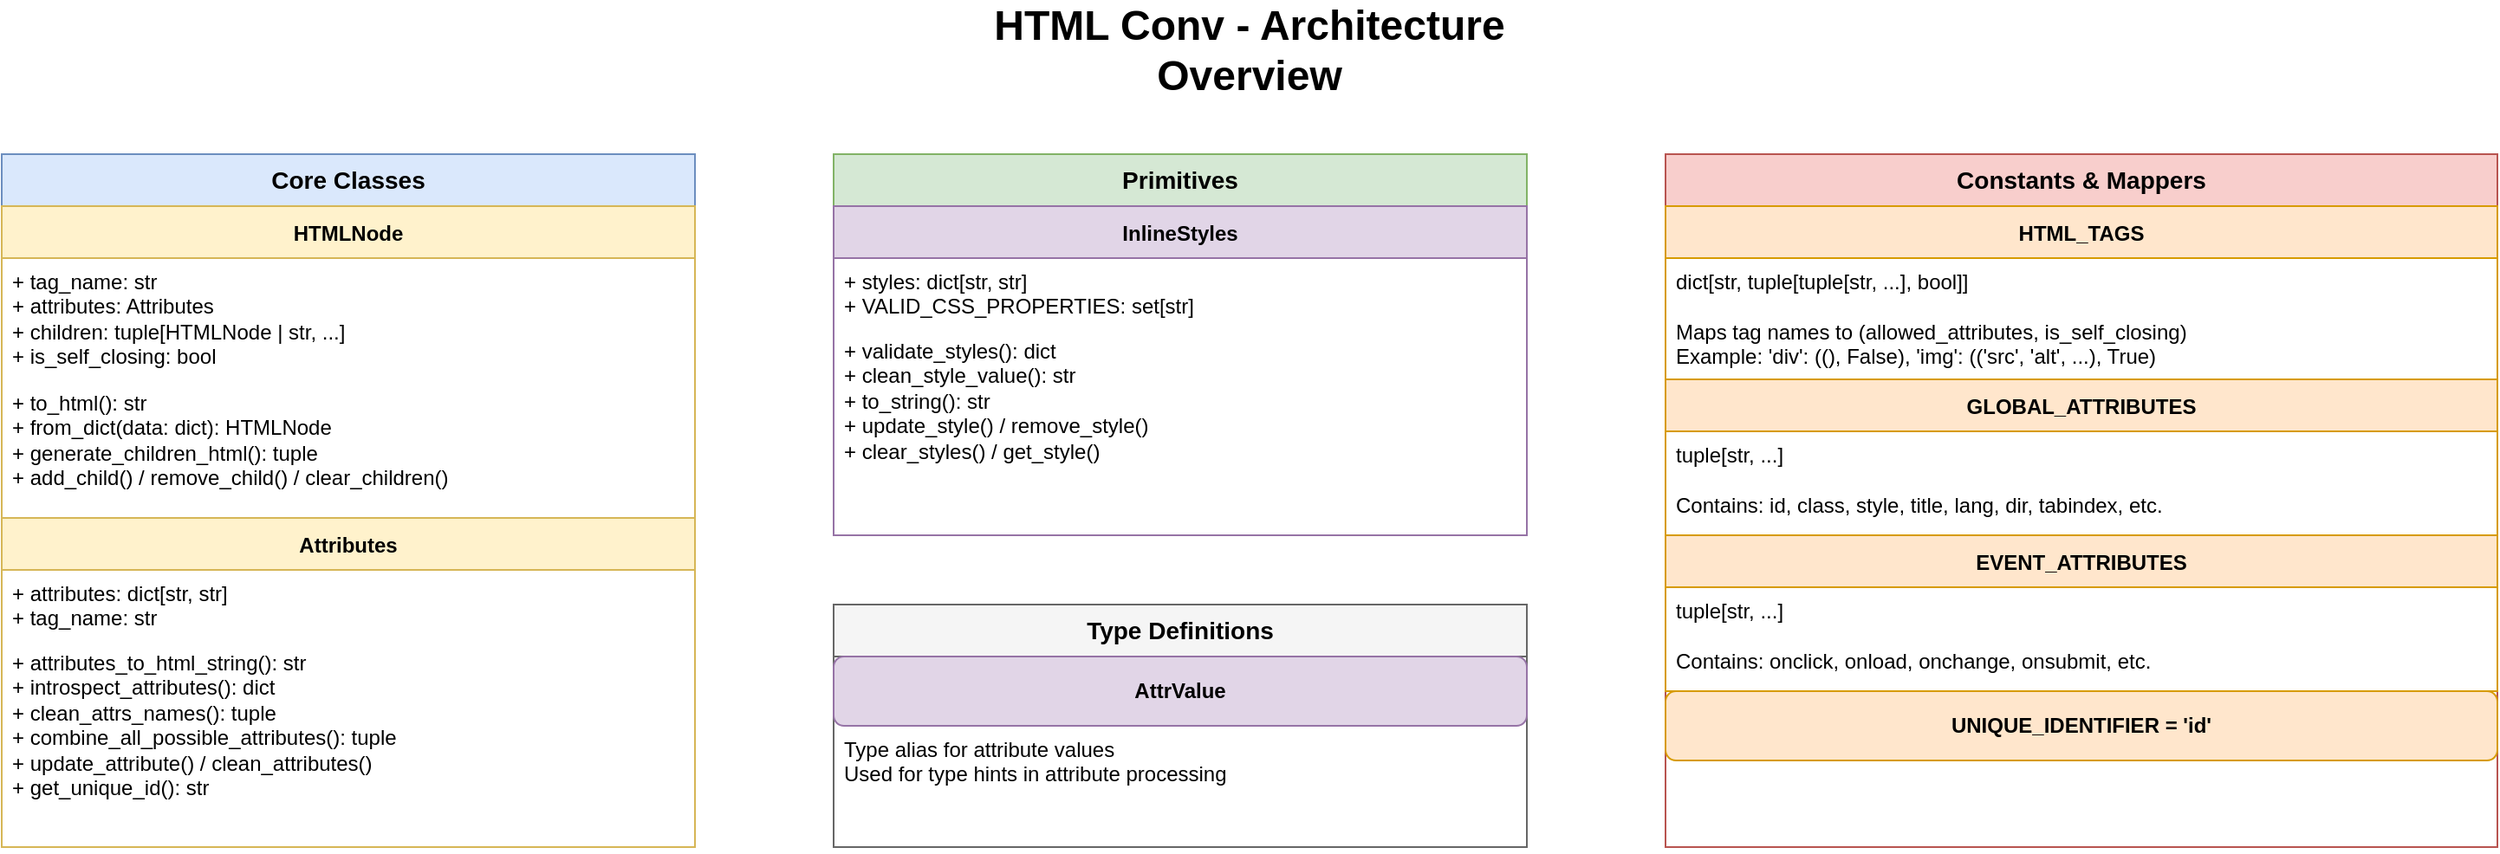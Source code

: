 <mxfile>
    <diagram name="HTML Conv Architecture" id="architecture">
        <mxGraphModel dx="1980" dy="997" grid="1" gridSize="10" guides="1" tooltips="1" connect="1" arrows="1" fold="1" page="1" pageScale="1" pageWidth="1600" pageHeight="1200" math="0" shadow="0">
            <root>
                <mxCell id="0"/>
                <mxCell id="1" parent="0"/>
                <mxCell id="title" value="HTML Conv - Architecture Overview" style="text;html=1;strokeColor=none;fillColor=none;align=center;verticalAlign=middle;whiteSpace=wrap;rounded=0;fontSize=24;fontStyle=1" parent="1" vertex="1">
                    <mxGeometry x="600" y="20" width="400" height="40" as="geometry"/>
                </mxCell>
                <mxCell id="core-section" value="Core Classes" style="swimlane;fontStyle=1;childLayout=stackLayout;horizontal=1;startSize=30;horizontalStack=0;resizeParent=1;resizeParentMax=0;resizeLast=0;collapsible=1;marginBottom=0;whiteSpace=wrap;html=1;fillColor=#dae8fc;strokeColor=#6c8ebf;fontSize=14;" parent="1" vertex="1">
                    <mxGeometry x="80" y="100" width="400" height="400" as="geometry"/>
                </mxCell>
                <mxCell id="htmlnode" value="HTMLNode" style="swimlane;fontStyle=1;childLayout=stackLayout;horizontal=1;startSize=30;fillColor=#fff2cc;strokeColor=#d6b656;fontSize=12;" parent="core-section" vertex="1">
                    <mxGeometry y="30" width="400" height="180" as="geometry"/>
                </mxCell>
                <mxCell id="htmlnode-props" value="+ tag_name: str&#xa;+ attributes: Attributes&#xa;+ children: tuple[HTMLNode | str, ...]&#xa;+ is_self_closing: bool" style="text;strokeColor=none;fillColor=none;align=left;verticalAlign=top;spacingLeft=4;spacingRight=4;overflow=hidden;rotatable=0;points=[[0,0.5],[1,0.5]];portConstraint=eastwest;whiteSpace=wrap;html=1;" parent="htmlnode" vertex="1">
                    <mxGeometry y="30" width="400" height="70" as="geometry"/>
                </mxCell>
                <mxCell id="htmlnode-methods" value="+ to_html(): str&#xa;+ from_dict(data: dict): HTMLNode&#xa;+ generate_children_html(): tuple&#xa;+ add_child() / remove_child() / clear_children()" style="text;strokeColor=none;fillColor=none;align=left;verticalAlign=top;spacingLeft=4;spacingRight=4;overflow=hidden;rotatable=0;points=[[0,0.5],[1,0.5]];portConstraint=eastwest;whiteSpace=wrap;html=1;" parent="htmlnode" vertex="1">
                    <mxGeometry y="100" width="400" height="80" as="geometry"/>
                </mxCell>
                <mxCell id="attributes" value="Attributes" style="swimlane;fontStyle=1;childLayout=stackLayout;horizontal=1;startSize=30;fillColor=#fff2cc;strokeColor=#d6b656;fontSize=12;" parent="core-section" vertex="1">
                    <mxGeometry y="210" width="400" height="190" as="geometry"/>
                </mxCell>
                <mxCell id="attributes-props" value="+ attributes: dict[str, str]&#xa;+ tag_name: str" style="text;strokeColor=none;fillColor=none;align=left;verticalAlign=top;spacingLeft=4;spacingRight=4;overflow=hidden;rotatable=0;points=[[0,0.5],[1,0.5]];portConstraint=eastwest;whiteSpace=wrap;html=1;" parent="attributes" vertex="1">
                    <mxGeometry y="30" width="400" height="40" as="geometry"/>
                </mxCell>
                <mxCell id="attributes-methods" value="+ attributes_to_html_string(): str&#xa;+ introspect_attributes(): dict&#xa;+ clean_attrs_names(): tuple&#xa;+ combine_all_possible_attributes(): tuple&#xa;+ update_attribute() / clean_attributes()&#xa;+ get_unique_id(): str" style="text;strokeColor=none;fillColor=none;align=left;verticalAlign=top;spacingLeft=4;spacingRight=4;overflow=hidden;rotatable=0;points=[[0,0.5],[1,0.5]];portConstraint=eastwest;whiteSpace=wrap;html=1;" parent="attributes" vertex="1">
                    <mxGeometry y="70" width="400" height="120" as="geometry"/>
                </mxCell>
                <mxCell id="primitives-section" value="Primitives" style="swimlane;fontStyle=1;childLayout=stackLayout;horizontal=1;startSize=30;horizontalStack=0;resizeParent=1;resizeParentMax=0;resizeLast=0;collapsible=1;marginBottom=0;whiteSpace=wrap;html=1;fillColor=#d5e8d4;strokeColor=#82b366;fontSize=14;" parent="1" vertex="1">
                    <mxGeometry x="560" y="100" width="400" height="220" as="geometry"/>
                </mxCell>
                <mxCell id="inlinestyles" value="InlineStyles" style="swimlane;fontStyle=1;childLayout=stackLayout;horizontal=1;startSize=30;fillColor=#e1d5e7;strokeColor=#9673a6;fontSize=12;" parent="primitives-section" vertex="1">
                    <mxGeometry y="30" width="400" height="190" as="geometry"/>
                </mxCell>
                <mxCell id="inlinestyles-props" value="+ styles: dict[str, str]&#xa;+ VALID_CSS_PROPERTIES: set[str]" style="text;strokeColor=none;fillColor=none;align=left;verticalAlign=top;spacingLeft=4;spacingRight=4;overflow=hidden;rotatable=0;points=[[0,0.5],[1,0.5]];portConstraint=eastwest;whiteSpace=wrap;html=1;" parent="inlinestyles" vertex="1">
                    <mxGeometry y="30" width="400" height="40" as="geometry"/>
                </mxCell>
                <mxCell id="inlinestyles-methods" value="+ validate_styles(): dict&#xa;+ clean_style_value(): str&#xa;+ to_string(): str&#xa;+ update_style() / remove_style()&#xa;+ clear_styles() / get_style()" style="text;strokeColor=none;fillColor=none;align=left;verticalAlign=top;spacingLeft=4;spacingRight=4;overflow=hidden;rotatable=0;points=[[0,0.5],[1,0.5]];portConstraint=eastwest;whiteSpace=wrap;html=1;" parent="inlinestyles" vertex="1">
                    <mxGeometry y="70" width="400" height="120" as="geometry"/>
                </mxCell>
                <mxCell id="constants-section" value="Constants &amp; Mappers" style="swimlane;fontStyle=1;childLayout=stackLayout;horizontal=1;startSize=30;horizontalStack=0;resizeParent=1;resizeParentMax=0;resizeLast=0;collapsible=1;marginBottom=0;whiteSpace=wrap;html=1;fillColor=#f8cecc;strokeColor=#b85450;fontSize=14;" parent="1" vertex="1">
                    <mxGeometry x="1040" y="100" width="480" height="400" as="geometry"/>
                </mxCell>
                <mxCell id="html-tags" value="HTML_TAGS" style="swimlane;fontStyle=1;childLayout=stackLayout;horizontal=1;startSize=30;fillColor=#ffe6cc;strokeColor=#d79b00;fontSize=12;" parent="constants-section" vertex="1">
                    <mxGeometry y="30" width="480" height="100" as="geometry"/>
                </mxCell>
                <mxCell id="html-tags-content" value="dict[str, tuple[tuple[str, ...], bool]]&#xa;&#xa;Maps tag names to (allowed_attributes, is_self_closing)&#xa;Example: &#39;div&#39;: ((), False), &#39;img&#39;: ((&#39;src&#39;, &#39;alt&#39;, ...), True)" style="text;strokeColor=none;fillColor=none;align=left;verticalAlign=top;spacingLeft=4;spacingRight=4;overflow=hidden;rotatable=0;points=[[0,0.5],[1,0.5]];portConstraint=eastwest;whiteSpace=wrap;html=1;" parent="html-tags" vertex="1">
                    <mxGeometry y="30" width="480" height="70" as="geometry"/>
                </mxCell>
                <mxCell id="global-attrs" value="GLOBAL_ATTRIBUTES" style="swimlane;fontStyle=1;childLayout=stackLayout;horizontal=1;startSize=30;fillColor=#ffe6cc;strokeColor=#d79b00;fontSize=12;" parent="constants-section" vertex="1">
                    <mxGeometry y="130" width="480" height="90" as="geometry"/>
                </mxCell>
                <mxCell id="global-attrs-content" value="tuple[str, ...]&#xa;&#xa;Contains: id, class, style, title, lang, dir, tabindex, etc." style="text;strokeColor=none;fillColor=none;align=left;verticalAlign=top;spacingLeft=4;spacingRight=4;overflow=hidden;rotatable=0;points=[[0,0.5],[1,0.5]];portConstraint=eastwest;whiteSpace=wrap;html=1;" parent="global-attrs" vertex="1">
                    <mxGeometry y="30" width="480" height="60" as="geometry"/>
                </mxCell>
                <mxCell id="event-attrs" value="EVENT_ATTRIBUTES" style="swimlane;fontStyle=1;childLayout=stackLayout;horizontal=1;startSize=30;fillColor=#ffe6cc;strokeColor=#d79b00;fontSize=12;" parent="constants-section" vertex="1">
                    <mxGeometry y="220" width="480" height="90" as="geometry"/>
                </mxCell>
                <mxCell id="event-attrs-content" value="tuple[str, ...]&#xa;&#xa;Contains: onclick, onload, onchange, onsubmit, etc." style="text;strokeColor=none;fillColor=none;align=left;verticalAlign=top;spacingLeft=4;spacingRight=4;overflow=hidden;rotatable=0;points=[[0,0.5],[1,0.5]];portConstraint=eastwest;whiteSpace=wrap;html=1;" parent="event-attrs" vertex="1">
                    <mxGeometry y="30" width="480" height="60" as="geometry"/>
                </mxCell>
                <mxCell id="unique-id" value="UNIQUE_IDENTIFIER = &#39;id&#39;" style="rounded=1;whiteSpace=wrap;html=1;fillColor=#ffe6cc;strokeColor=#d79b00;fontSize=12;fontStyle=1;" parent="constants-section" vertex="1">
                    <mxGeometry y="310" width="480" height="40" as="geometry"/>
                </mxCell>
                <mxCell id="types-section" value="Type Definitions" style="swimlane;fontStyle=1;childLayout=stackLayout;horizontal=1;startSize=30;horizontalStack=0;resizeParent=1;resizeParentMax=0;resizeLast=0;collapsible=1;marginBottom=0;whiteSpace=wrap;html=1;fillColor=#f5f5f5;strokeColor=#666666;fontSize=14;" parent="1" vertex="1">
                    <mxGeometry x="560" y="360" width="400" height="140" as="geometry"/>
                </mxCell>
                <mxCell id="attrvalue" value="AttrValue" style="rounded=1;whiteSpace=wrap;html=1;fillColor=#e1d5e7;strokeColor=#9673a6;fontSize=12;fontStyle=1;" parent="types-section" vertex="1">
                    <mxGeometry y="30" width="400" height="40" as="geometry"/>
                </mxCell>
                <mxCell id="attrvalue-desc" value="Type alias for attribute values&#xa;Used for type hints in attribute processing" style="text;strokeColor=none;fillColor=none;align=left;verticalAlign=top;spacingLeft=4;spacingRight=4;overflow=hidden;rotatable=0;points=[[0,0.5],[1,0.5]];portConstraint=eastwest;whiteSpace=wrap;html=1;" parent="types-section" vertex="1">
                    <mxGeometry y="70" width="400" height="70" as="geometry"/>
                </mxCell>
            </root>
        </mxGraphModel>
    </diagram>
</mxfile>